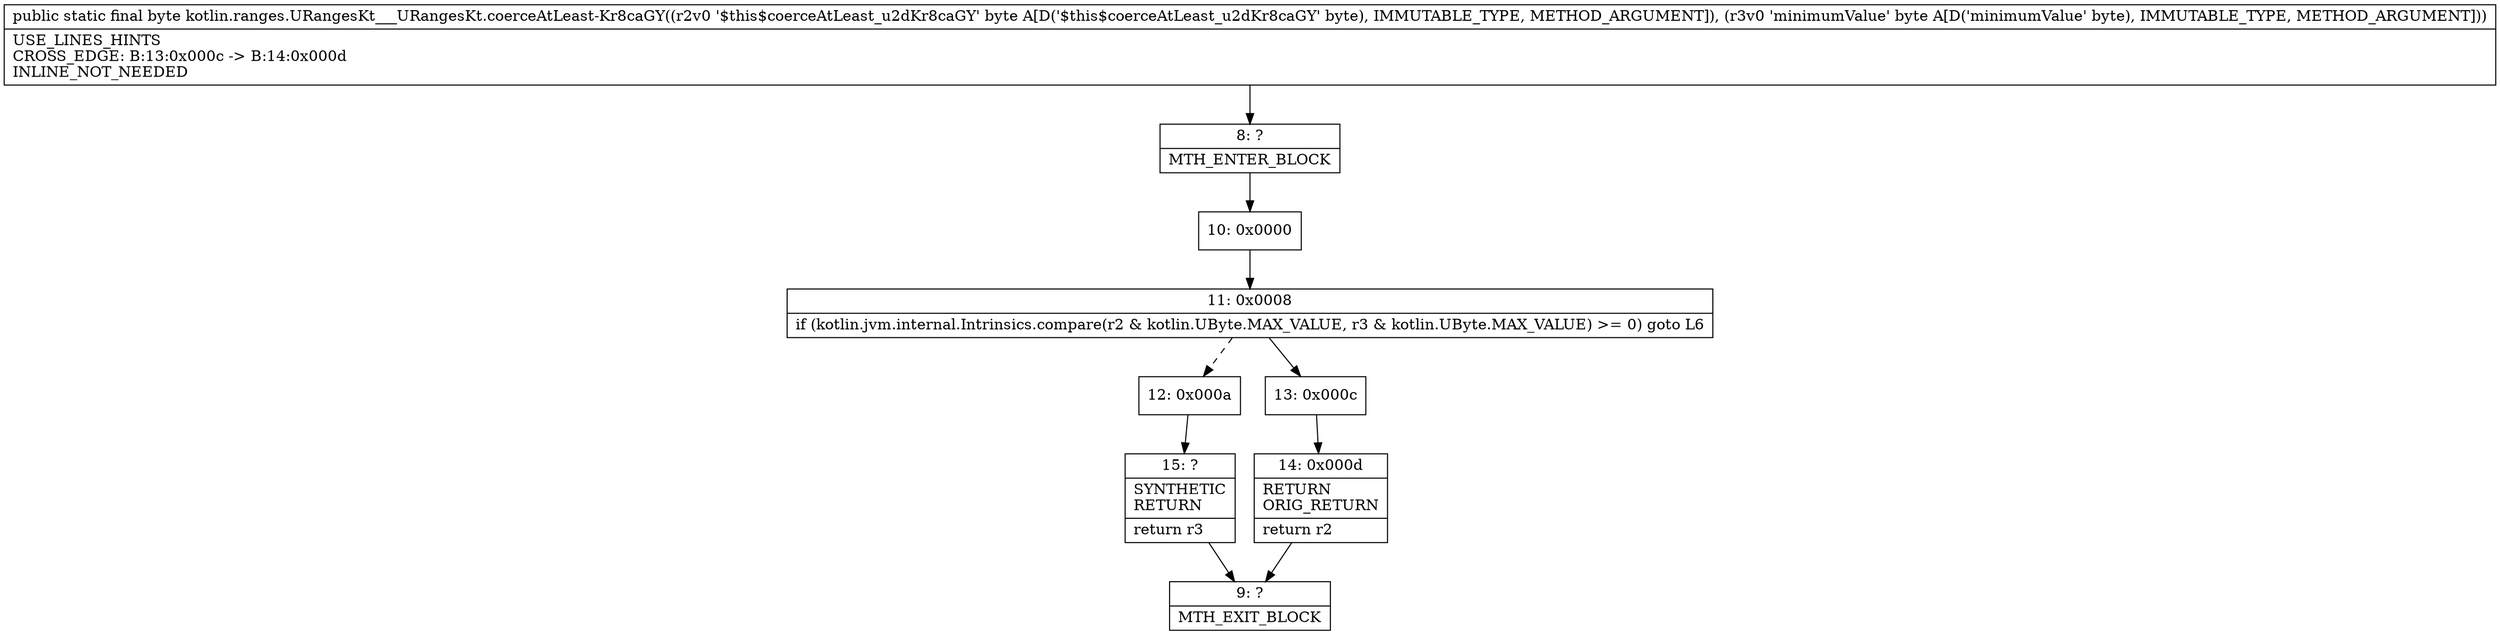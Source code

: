 digraph "CFG forkotlin.ranges.URangesKt___URangesKt.coerceAtLeast\-Kr8caGY(BB)B" {
Node_8 [shape=record,label="{8\:\ ?|MTH_ENTER_BLOCK\l}"];
Node_10 [shape=record,label="{10\:\ 0x0000}"];
Node_11 [shape=record,label="{11\:\ 0x0008|if (kotlin.jvm.internal.Intrinsics.compare(r2 & kotlin.UByte.MAX_VALUE, r3 & kotlin.UByte.MAX_VALUE) \>= 0) goto L6\l}"];
Node_12 [shape=record,label="{12\:\ 0x000a}"];
Node_15 [shape=record,label="{15\:\ ?|SYNTHETIC\lRETURN\l|return r3\l}"];
Node_9 [shape=record,label="{9\:\ ?|MTH_EXIT_BLOCK\l}"];
Node_13 [shape=record,label="{13\:\ 0x000c}"];
Node_14 [shape=record,label="{14\:\ 0x000d|RETURN\lORIG_RETURN\l|return r2\l}"];
MethodNode[shape=record,label="{public static final byte kotlin.ranges.URangesKt___URangesKt.coerceAtLeast\-Kr8caGY((r2v0 '$this$coerceAtLeast_u2dKr8caGY' byte A[D('$this$coerceAtLeast_u2dKr8caGY' byte), IMMUTABLE_TYPE, METHOD_ARGUMENT]), (r3v0 'minimumValue' byte A[D('minimumValue' byte), IMMUTABLE_TYPE, METHOD_ARGUMENT]))  | USE_LINES_HINTS\lCROSS_EDGE: B:13:0x000c \-\> B:14:0x000d\lINLINE_NOT_NEEDED\l}"];
MethodNode -> Node_8;Node_8 -> Node_10;
Node_10 -> Node_11;
Node_11 -> Node_12[style=dashed];
Node_11 -> Node_13;
Node_12 -> Node_15;
Node_15 -> Node_9;
Node_13 -> Node_14;
Node_14 -> Node_9;
}

